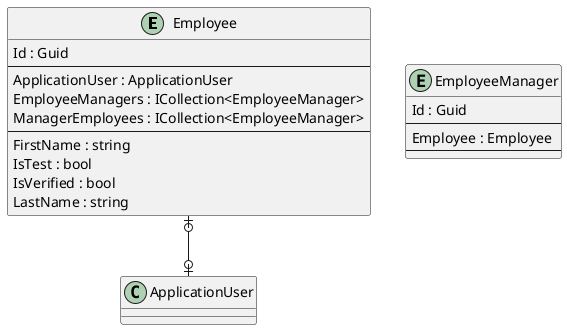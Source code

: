@startuml

entity Employee {
    Id : Guid
    --
    ApplicationUser : ApplicationUser
    EmployeeManagers : ICollection<EmployeeManager>
    ManagerEmployees : ICollection<EmployeeManager>
    ' EmployeeKeyCodePlaceholder
    --
    FirstName : string
    IsTest : bool
    IsVerified : bool
    LastName : string
    ' EmployeePropertyCodePlaceholder
}

entity EmployeeManager {
    Id : Guid
    --
    Employee : Employee
    ' EmployeeManagerKeyCodePlaceholder
    --
    ' EmployeeManagerPropertyCodePlaceholder
}

' EntityCodePlaceholder

Employee |o--o| ApplicationUser
' RelationshipCodePlaceholder

@enduml
